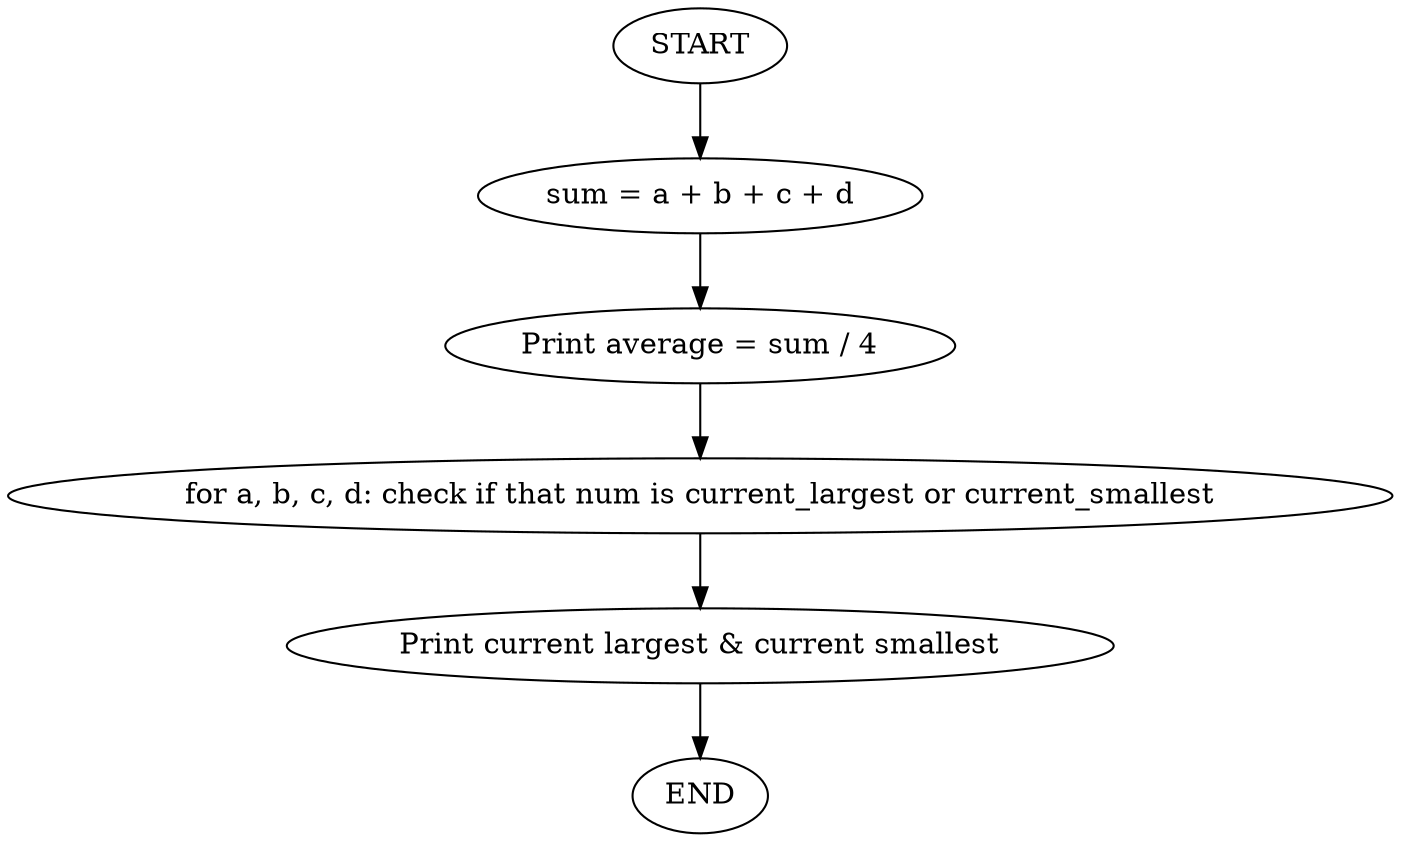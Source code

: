 digraph Question_01 {
  "START" ->
    "sum = a + b + c + d" ->
    "Print average = sum / 4" ->
    "for a, b, c, d: check if that num is current_largest or current_smallest" ->
    "Print current largest & current smallest" ->
  "END"
}

